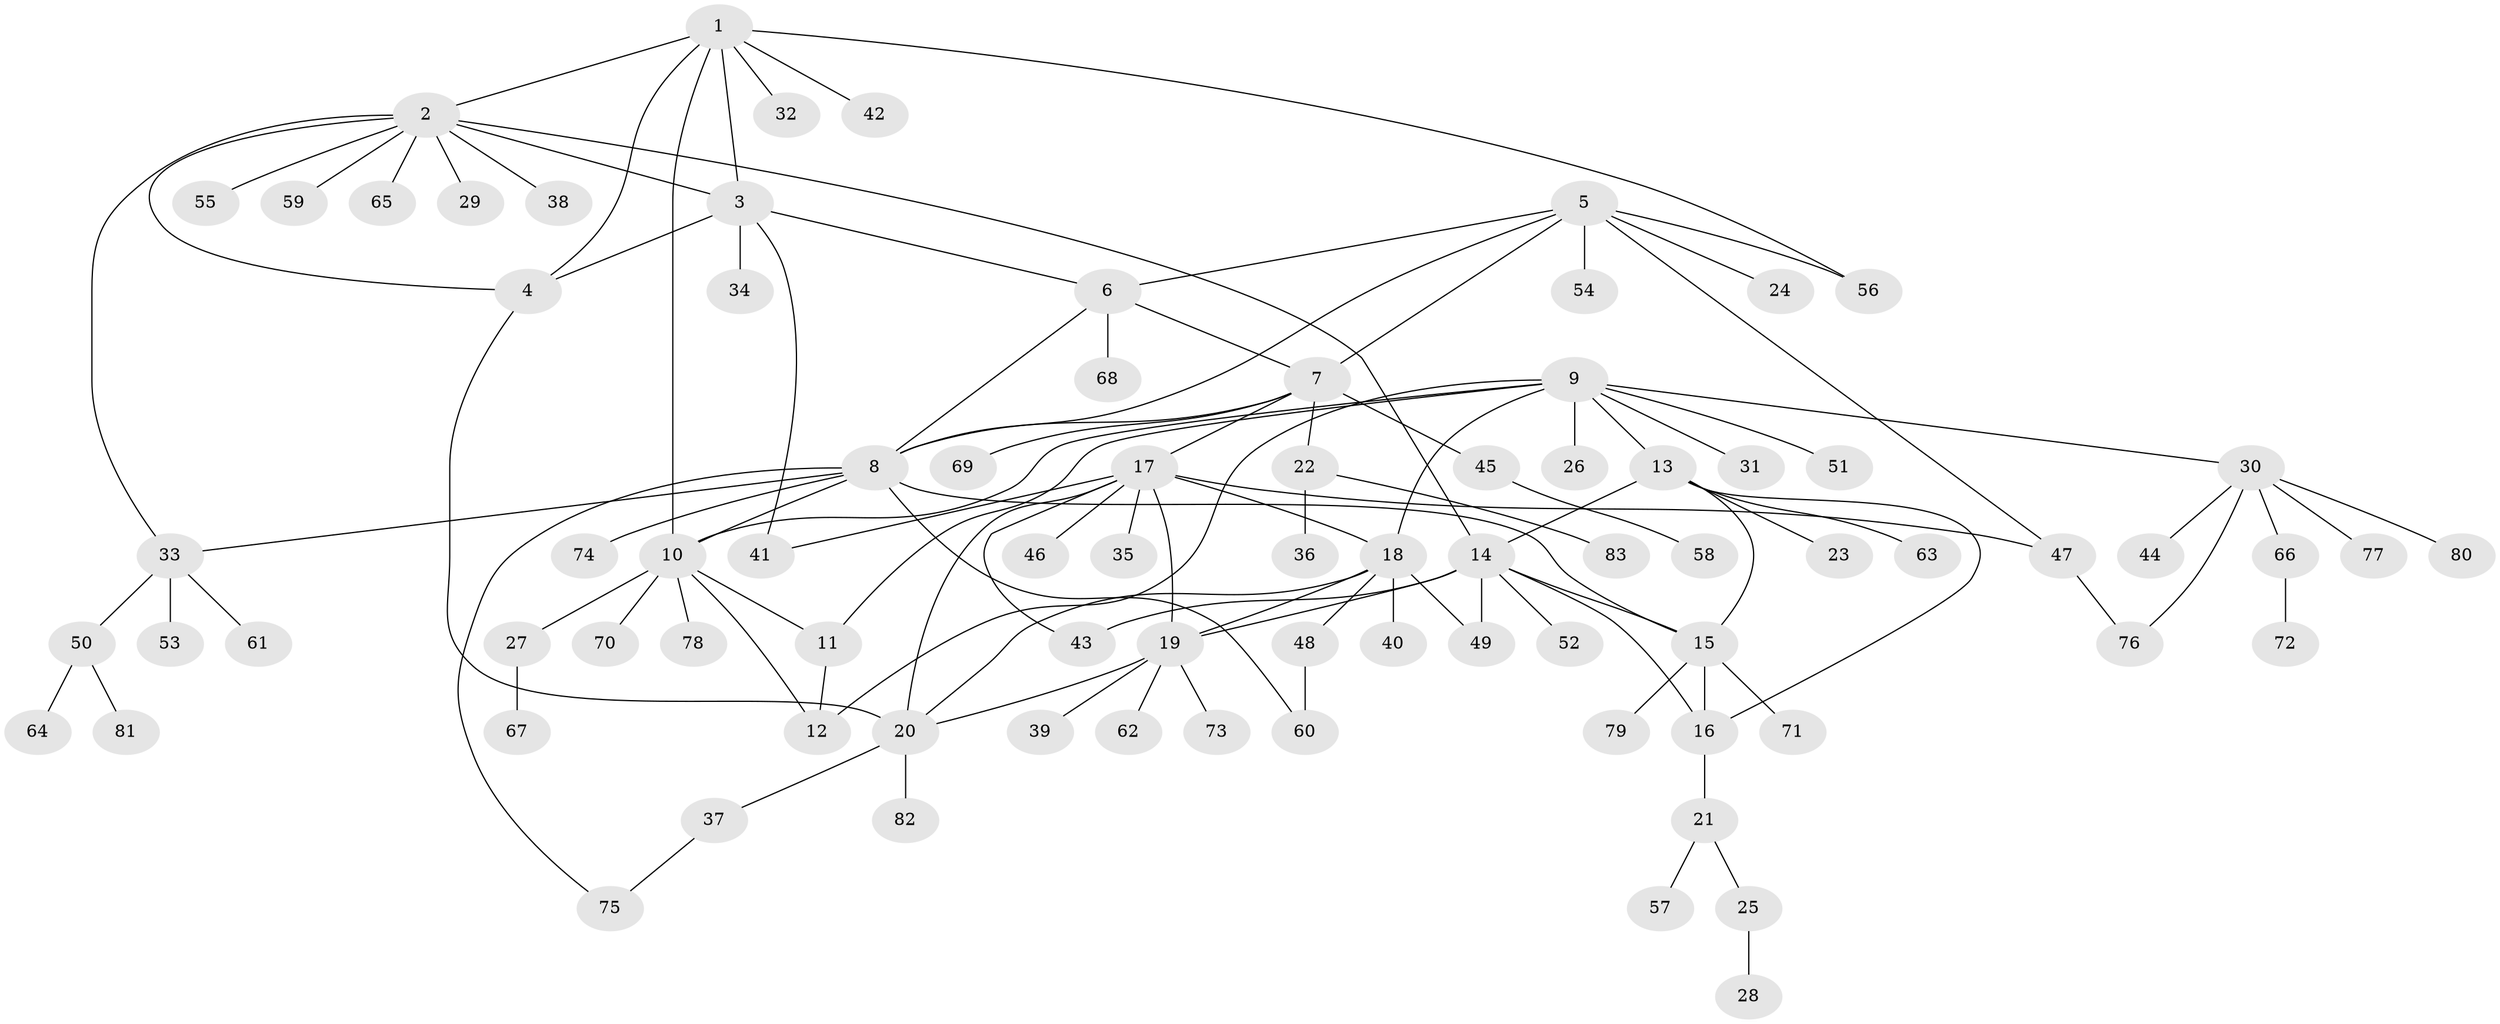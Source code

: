 // coarse degree distribution, {6: 0.0847457627118644, 10: 0.01694915254237288, 5: 0.05084745762711865, 4: 0.06779661016949153, 8: 0.05084745762711865, 7: 0.06779661016949153, 3: 0.05084745762711865, 2: 0.13559322033898305, 1: 0.4745762711864407}
// Generated by graph-tools (version 1.1) at 2025/52/03/04/25 22:52:20]
// undirected, 83 vertices, 112 edges
graph export_dot {
  node [color=gray90,style=filled];
  1;
  2;
  3;
  4;
  5;
  6;
  7;
  8;
  9;
  10;
  11;
  12;
  13;
  14;
  15;
  16;
  17;
  18;
  19;
  20;
  21;
  22;
  23;
  24;
  25;
  26;
  27;
  28;
  29;
  30;
  31;
  32;
  33;
  34;
  35;
  36;
  37;
  38;
  39;
  40;
  41;
  42;
  43;
  44;
  45;
  46;
  47;
  48;
  49;
  50;
  51;
  52;
  53;
  54;
  55;
  56;
  57;
  58;
  59;
  60;
  61;
  62;
  63;
  64;
  65;
  66;
  67;
  68;
  69;
  70;
  71;
  72;
  73;
  74;
  75;
  76;
  77;
  78;
  79;
  80;
  81;
  82;
  83;
  1 -- 2;
  1 -- 3;
  1 -- 4;
  1 -- 10;
  1 -- 32;
  1 -- 42;
  1 -- 56;
  2 -- 3;
  2 -- 4;
  2 -- 14;
  2 -- 29;
  2 -- 33;
  2 -- 38;
  2 -- 55;
  2 -- 59;
  2 -- 65;
  3 -- 4;
  3 -- 6;
  3 -- 34;
  3 -- 41;
  4 -- 20;
  5 -- 6;
  5 -- 7;
  5 -- 8;
  5 -- 24;
  5 -- 47;
  5 -- 54;
  5 -- 56;
  6 -- 7;
  6 -- 8;
  6 -- 68;
  7 -- 8;
  7 -- 17;
  7 -- 22;
  7 -- 45;
  7 -- 69;
  8 -- 10;
  8 -- 15;
  8 -- 33;
  8 -- 60;
  8 -- 74;
  8 -- 75;
  9 -- 10;
  9 -- 11;
  9 -- 12;
  9 -- 13;
  9 -- 18;
  9 -- 26;
  9 -- 30;
  9 -- 31;
  9 -- 51;
  10 -- 11;
  10 -- 12;
  10 -- 27;
  10 -- 70;
  10 -- 78;
  11 -- 12;
  13 -- 14;
  13 -- 15;
  13 -- 16;
  13 -- 23;
  13 -- 63;
  14 -- 15;
  14 -- 16;
  14 -- 19;
  14 -- 43;
  14 -- 49;
  14 -- 52;
  15 -- 16;
  15 -- 71;
  15 -- 79;
  16 -- 21;
  17 -- 18;
  17 -- 19;
  17 -- 20;
  17 -- 35;
  17 -- 41;
  17 -- 43;
  17 -- 46;
  17 -- 47;
  18 -- 19;
  18 -- 20;
  18 -- 40;
  18 -- 48;
  18 -- 49;
  19 -- 20;
  19 -- 39;
  19 -- 62;
  19 -- 73;
  20 -- 37;
  20 -- 82;
  21 -- 25;
  21 -- 57;
  22 -- 36;
  22 -- 83;
  25 -- 28;
  27 -- 67;
  30 -- 44;
  30 -- 66;
  30 -- 76;
  30 -- 77;
  30 -- 80;
  33 -- 50;
  33 -- 53;
  33 -- 61;
  37 -- 75;
  45 -- 58;
  47 -- 76;
  48 -- 60;
  50 -- 64;
  50 -- 81;
  66 -- 72;
}
